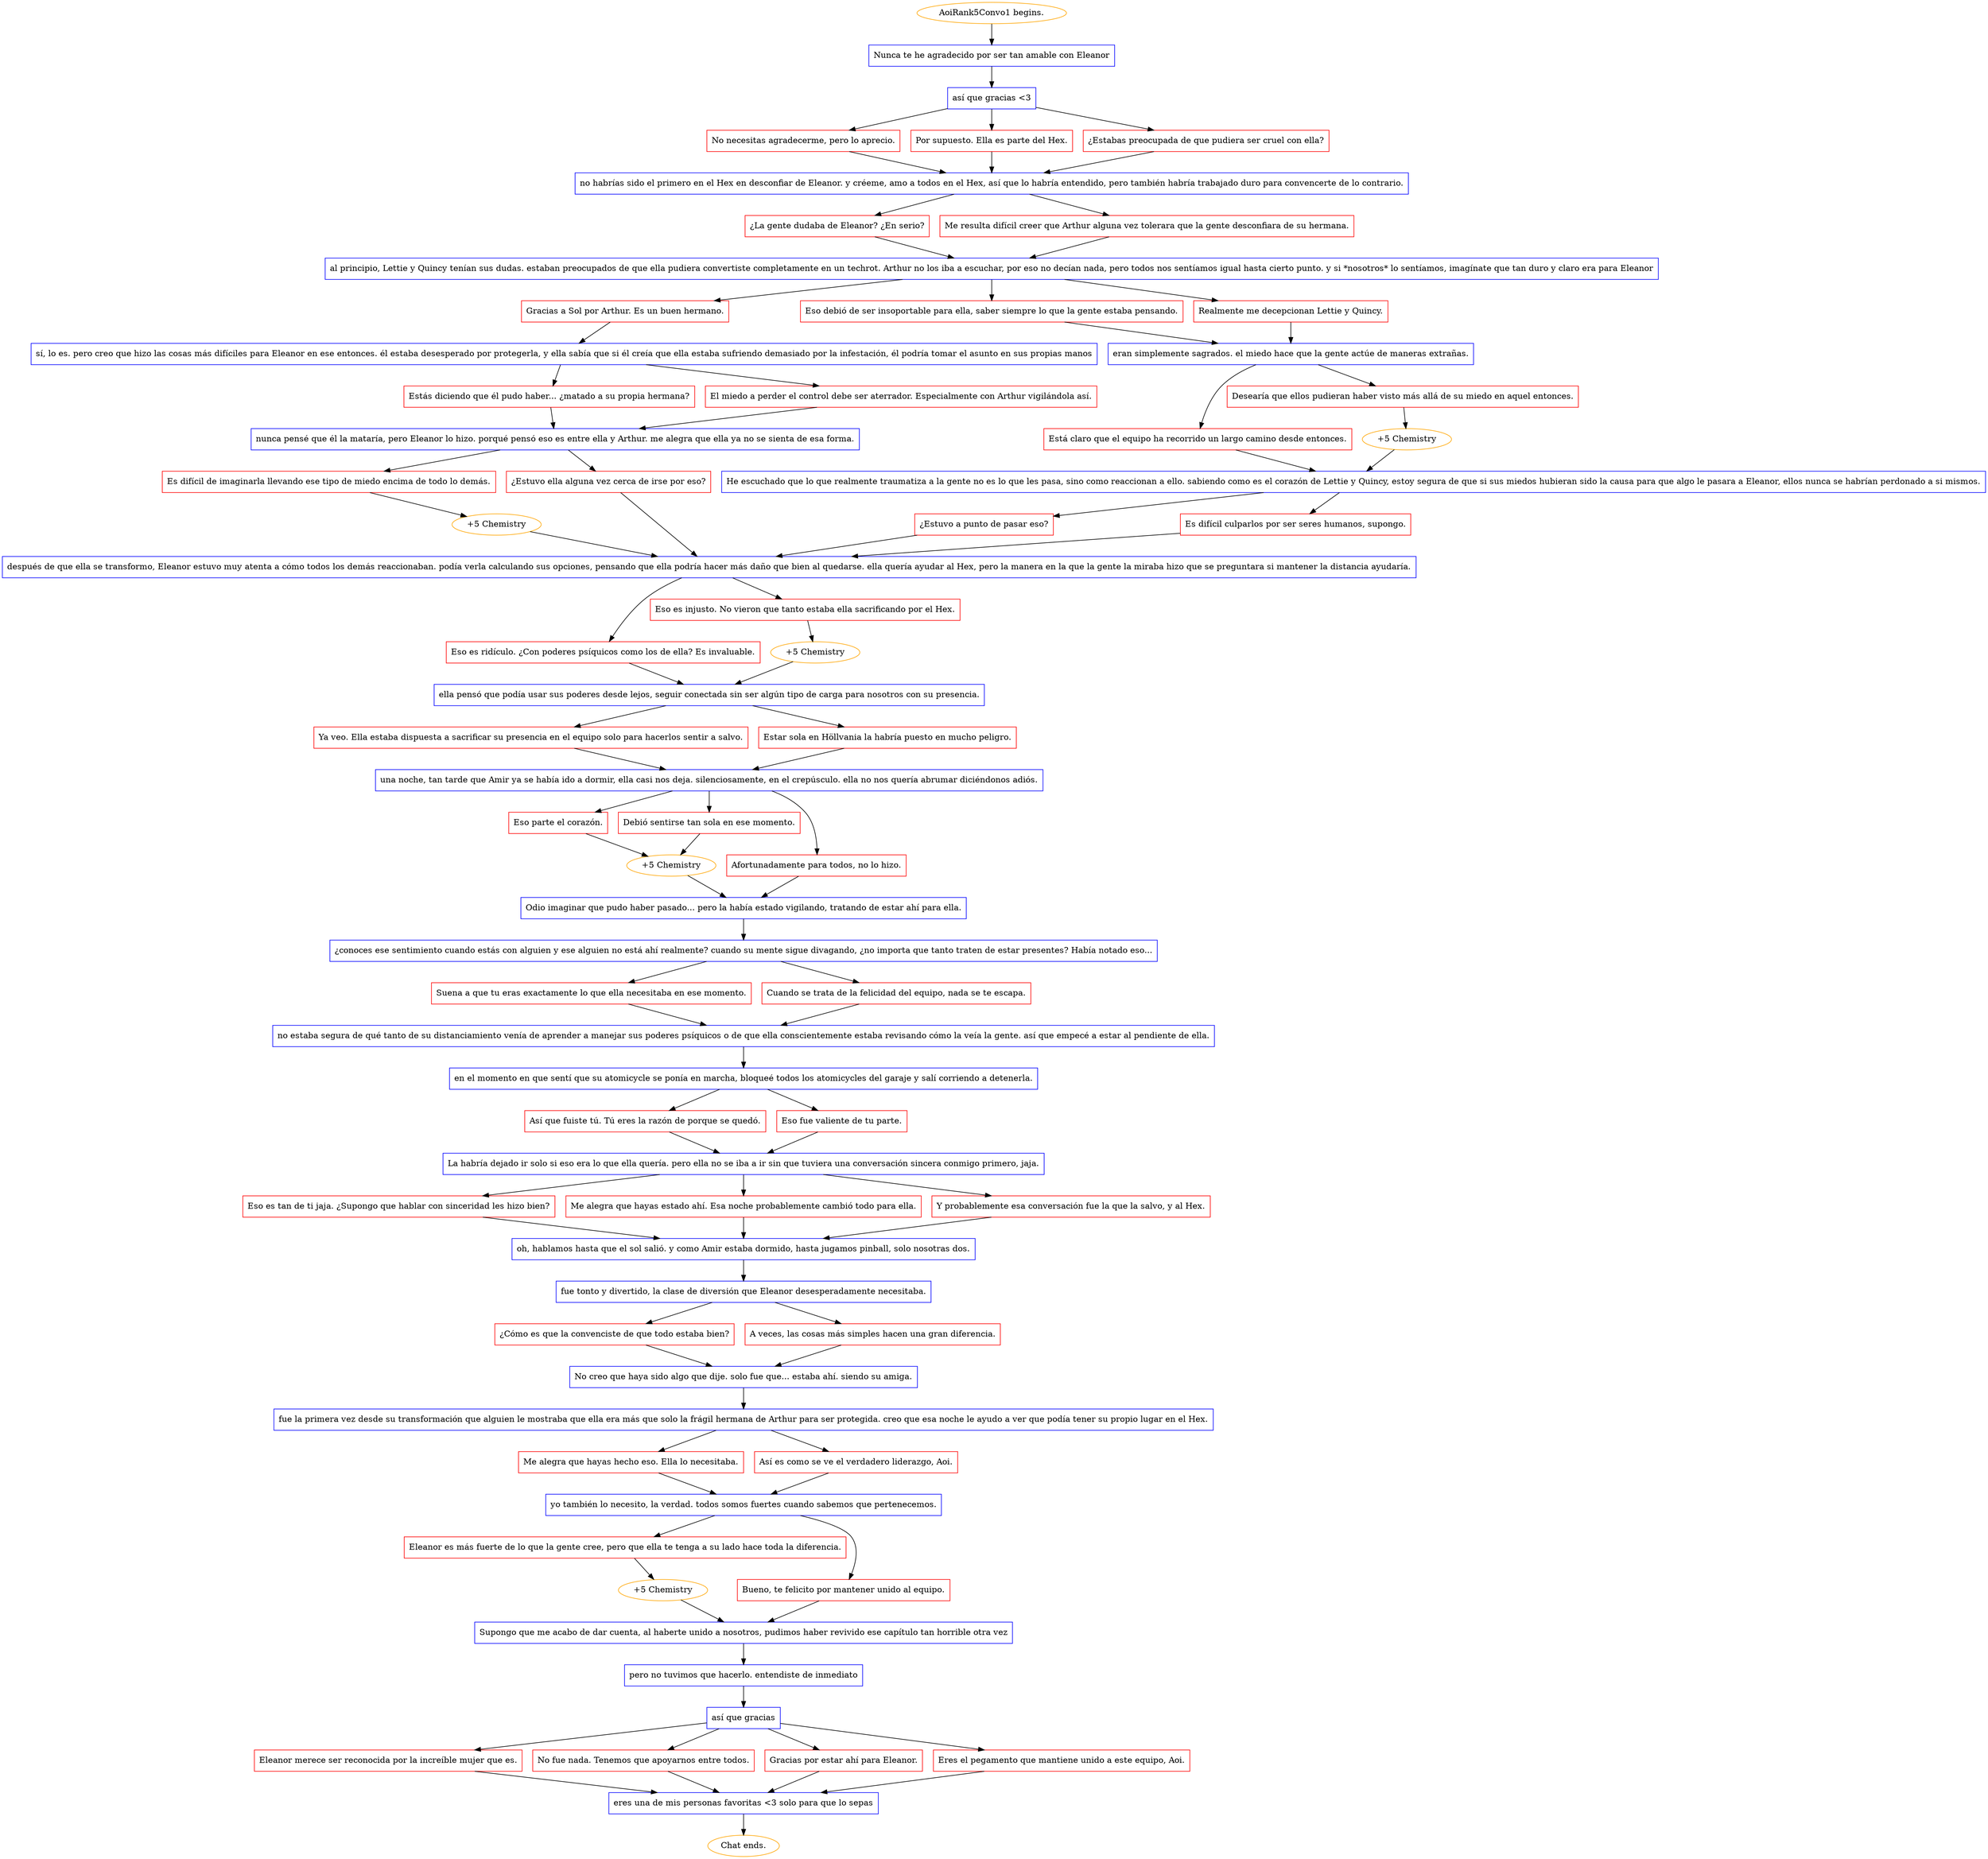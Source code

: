 digraph {
	"AoiRank5Convo1 begins." [color=orange];
		"AoiRank5Convo1 begins." -> j1589683903;
	j1589683903 [label="Nunca te he agradecido por ser tan amable con Eleanor",shape=box,color=blue];
		j1589683903 -> j2099731833;
	j2099731833 [label="así que gracias <3",shape=box,color=blue];
		j2099731833 -> j3386448731;
		j2099731833 -> j2001662883;
		j2099731833 -> j855438292;
	j3386448731 [label="No necesitas agradecerme, pero lo aprecio.",shape=box,color=red];
		j3386448731 -> j2727641665;
	j2001662883 [label="Por supuesto. Ella es parte del Hex.",shape=box,color=red];
		j2001662883 -> j2727641665;
	j855438292 [label="¿Estabas preocupada de que pudiera ser cruel con ella?",shape=box,color=red];
		j855438292 -> j2727641665;
	j2727641665 [label="no habrías sido el primero en el Hex en desconfiar de Eleanor. y créeme, amo a todos en el Hex, así que lo habría entendido, pero también habría trabajado duro para convencerte de lo contrario.",shape=box,color=blue];
		j2727641665 -> j2633466448;
		j2727641665 -> j2965040114;
	j2633466448 [label="¿La gente dudaba de Eleanor? ¿En serio?",shape=box,color=red];
		j2633466448 -> j4234571438;
	j2965040114 [label="Me resulta difícil creer que Arthur alguna vez tolerara que la gente desconfiara de su hermana.",shape=box,color=red];
		j2965040114 -> j4234571438;
	j4234571438 [label="al principio, Lettie y Quincy tenían sus dudas. estaban preocupados de que ella pudiera convertiste completamente en un techrot. Arthur no los iba a escuchar, por eso no decían nada, pero todos nos sentíamos igual hasta cierto punto. y si *nosotros* lo sentíamos, imagínate que tan duro y claro era para Eleanor",shape=box,color=blue];
		j4234571438 -> j3563488252;
		j4234571438 -> j3446802673;
		j4234571438 -> j2684024370;
	j3563488252 [label="Gracias a Sol por Arthur. Es un buen hermano.",shape=box,color=red];
		j3563488252 -> j1199056845;
	j3446802673 [label="Eso debió de ser insoportable para ella, saber siempre lo que la gente estaba pensando.",shape=box,color=red];
		j3446802673 -> j1101896336;
	j2684024370 [label="Realmente me decepcionan Lettie y Quincy.",shape=box,color=red];
		j2684024370 -> j1101896336;
	j1199056845 [label="sí, lo es. pero creo que hizo las cosas más difíciles para Eleanor en ese entonces. él estaba desesperado por protegerla, y ella sabía que si él creía que ella estaba sufriendo demasiado por la infestación, él podría tomar el asunto en sus propias manos",shape=box,color=blue];
		j1199056845 -> j2086212906;
		j1199056845 -> j2492877162;
	j1101896336 [label="eran simplemente sagrados. el miedo hace que la gente actúe de maneras extrañas.",shape=box,color=blue];
		j1101896336 -> j602278032;
		j1101896336 -> j3556827110;
	j2086212906 [label="Estás diciendo que él pudo haber... ¿matado a su propia hermana?",shape=box,color=red];
		j2086212906 -> j3088389471;
	j2492877162 [label="El miedo a perder el control debe ser aterrador. Especialmente con Arthur vigilándola así.",shape=box,color=red];
		j2492877162 -> j3088389471;
	j602278032 [label="Está claro que el equipo ha recorrido un largo camino desde entonces.",shape=box,color=red];
		j602278032 -> j3818778671;
	j3556827110 [label="Desearía que ellos pudieran haber visto más allá de su miedo en aquel entonces.",shape=box,color=red];
		j3556827110 -> j410906166;
	j3088389471 [label="nunca pensé que él la mataría, pero Eleanor lo hizo. porqué pensó eso es entre ella y Arthur. me alegra que ella ya no se sienta de esa forma.",shape=box,color=blue];
		j3088389471 -> j2461722839;
		j3088389471 -> j3742055569;
	j3818778671 [label="He escuchado que lo que realmente traumatiza a la gente no es lo que les pasa, sino como reaccionan a ello. sabiendo como es el corazón de Lettie y Quincy, estoy segura de que si sus miedos hubieran sido la causa para que algo le pasara a Eleanor, ellos nunca se habrían perdonado a si mismos.",shape=box,color=blue];
		j3818778671 -> j971386563;
		j3818778671 -> j1426541160;
	j410906166 [label="+5 Chemistry",color=orange];
		j410906166 -> j3818778671;
	j2461722839 [label="Es difícil de imaginarla llevando ese tipo de miedo encima de todo lo demás.",shape=box,color=red];
		j2461722839 -> j1340896960;
	j3742055569 [label="¿Estuvo ella alguna vez cerca de irse por eso?",shape=box,color=red];
		j3742055569 -> j3595531284;
	j971386563 [label="¿Estuvo a punto de pasar eso?",shape=box,color=red];
		j971386563 -> j3595531284;
	j1426541160 [label="Es difícil culparlos por ser seres humanos, supongo.",shape=box,color=red];
		j1426541160 -> j3595531284;
	j1340896960 [label="+5 Chemistry",color=orange];
		j1340896960 -> j3595531284;
	j3595531284 [label="después de que ella se transformo, Eleanor estuvo muy atenta a cómo todos los demás reaccionaban. podía verla calculando sus opciones, pensando que ella podría hacer más daño que bien al quedarse. ella quería ayudar al Hex, pero la manera en la que la gente la miraba hizo que se preguntara si mantener la distancia ayudaría.",shape=box,color=blue];
		j3595531284 -> j3623534733;
		j3595531284 -> j3739591027;
	j3623534733 [label="Eso es ridículo. ¿Con poderes psíquicos como los de ella? Es invaluable.",shape=box,color=red];
		j3623534733 -> j3705005467;
	j3739591027 [label="Eso es injusto. No vieron que tanto estaba ella sacrificando por el Hex.",shape=box,color=red];
		j3739591027 -> j1080767050;
	j3705005467 [label="ella pensó que podía usar sus poderes desde lejos, seguir conectada sin ser algún tipo de carga para nosotros con su presencia.",shape=box,color=blue];
		j3705005467 -> j304733207;
		j3705005467 -> j1762140955;
	j1080767050 [label="+5 Chemistry",color=orange];
		j1080767050 -> j3705005467;
	j304733207 [label="Ya veo. Ella estaba dispuesta a sacrificar su presencia en el equipo solo para hacerlos sentir a salvo.",shape=box,color=red];
		j304733207 -> j2259189959;
	j1762140955 [label="Estar sola en Höllvania la habría puesto en mucho peligro.",shape=box,color=red];
		j1762140955 -> j2259189959;
	j2259189959 [label="una noche, tan tarde que Amir ya se había ido a dormir, ella casi nos deja. silenciosamente, en el crepúsculo. ella no nos quería abrumar diciéndonos adiós.",shape=box,color=blue];
		j2259189959 -> j2924702117;
		j2259189959 -> j3808512304;
		j2259189959 -> j3485432556;
	j2924702117 [label="Eso parte el corazón.",shape=box,color=red];
		j2924702117 -> j1967237943;
	j3808512304 [label="Afortunadamente para todos, no lo hizo.",shape=box,color=red];
		j3808512304 -> j3242215482;
	j3485432556 [label="Debió sentirse tan sola en ese momento.",shape=box,color=red];
		j3485432556 -> j1967237943;
	j1967237943 [label="+5 Chemistry",color=orange];
		j1967237943 -> j3242215482;
	j3242215482 [label="Odio imaginar que pudo haber pasado... pero la había estado vigilando, tratando de estar ahí para ella.",shape=box,color=blue];
		j3242215482 -> j1598464521;
	j1598464521 [label="¿conoces ese sentimiento cuando estás con alguien y ese alguien no está ahí realmente? cuando su mente sigue divagando, ¿no importa que tanto traten de estar presentes? Había notado eso...",shape=box,color=blue];
		j1598464521 -> j1765187606;
		j1598464521 -> j2294120251;
	j1765187606 [label="Suena a que tu eras exactamente lo que ella necesitaba en ese momento.",shape=box,color=red];
		j1765187606 -> j4216065971;
	j2294120251 [label="Cuando se trata de la felicidad del equipo, nada se te escapa.",shape=box,color=red];
		j2294120251 -> j4216065971;
	j4216065971 [label="no estaba segura de qué tanto de su distanciamiento venía de aprender a manejar sus poderes psíquicos o de que ella conscientemente estaba revisando cómo la veía la gente. así que empecé a estar al pendiente de ella.",shape=box,color=blue];
		j4216065971 -> j2219760086;
	j2219760086 [label="en el momento en que sentí que su atomicycle se ponía en marcha, bloqueé todos los atomicycles del garaje y salí corriendo a detenerla.",shape=box,color=blue];
		j2219760086 -> j1181257991;
		j2219760086 -> j2027403809;
	j1181257991 [label="Así que fuiste tú. Tú eres la razón de porque se quedó.",shape=box,color=red];
		j1181257991 -> j2098191394;
	j2027403809 [label="Eso fue valiente de tu parte.",shape=box,color=red];
		j2027403809 -> j2098191394;
	j2098191394 [label="La habría dejado ir solo si eso era lo que ella quería. pero ella no se iba a ir sin que tuviera una conversación sincera conmigo primero, jaja.",shape=box,color=blue];
		j2098191394 -> j1210917246;
		j2098191394 -> j1986056010;
		j2098191394 -> j1947359395;
	j1210917246 [label="Eso es tan de ti jaja. ¿Supongo que hablar con sinceridad les hizo bien?",shape=box,color=red];
		j1210917246 -> j1292421290;
	j1986056010 [label="Me alegra que hayas estado ahí. Esa noche probablemente cambió todo para ella.",shape=box,color=red];
		j1986056010 -> j1292421290;
	j1947359395 [label="Y probablemente esa conversación fue la que la salvo, y al Hex.",shape=box,color=red];
		j1947359395 -> j1292421290;
	j1292421290 [label="oh, hablamos hasta que el sol salió. y como Amir estaba dormido, hasta jugamos pinball, solo nosotras dos.",shape=box,color=blue];
		j1292421290 -> j1083943470;
	j1083943470 [label="fue tonto y divertido, la clase de diversión que Eleanor desesperadamente necesitaba.",shape=box,color=blue];
		j1083943470 -> j1528005505;
		j1083943470 -> j1664582736;
	j1528005505 [label="¿Cómo es que la convenciste de que todo estaba bien?",shape=box,color=red];
		j1528005505 -> j1652772172;
	j1664582736 [label="A veces, las cosas más simples hacen una gran diferencia.",shape=box,color=red];
		j1664582736 -> j1652772172;
	j1652772172 [label="No creo que haya sido algo que dije. solo fue que... estaba ahí. siendo su amiga.",shape=box,color=blue];
		j1652772172 -> j2352871011;
	j2352871011 [label="fue la primera vez desde su transformación que alguien le mostraba que ella era más que solo la frágil hermana de Arthur para ser protegida. creo que esa noche le ayudo a ver que podía tener su propio lugar en el Hex.",shape=box,color=blue];
		j2352871011 -> j1339190458;
		j2352871011 -> j716141445;
	j1339190458 [label="Me alegra que hayas hecho eso. Ella lo necesitaba.",shape=box,color=red];
		j1339190458 -> j815371826;
	j716141445 [label="Así es como se ve el verdadero liderazgo, Aoi.",shape=box,color=red];
		j716141445 -> j815371826;
	j815371826 [label="yo también lo necesito, la verdad. todos somos fuertes cuando sabemos que pertenecemos.",shape=box,color=blue];
		j815371826 -> j427947891;
		j815371826 -> j3446859630;
	j427947891 [label="Eleanor es más fuerte de lo que la gente cree, pero que ella te tenga a su lado hace toda la diferencia.",shape=box,color=red];
		j427947891 -> j337030879;
	j3446859630 [label="Bueno, te felicito por mantener unido al equipo.",shape=box,color=red];
		j3446859630 -> j3093937429;
	j337030879 [label="+5 Chemistry",color=orange];
		j337030879 -> j3093937429;
	j3093937429 [label="Supongo que me acabo de dar cuenta, al haberte unido a nosotros, pudimos haber revivido ese capítulo tan horrible otra vez",shape=box,color=blue];
		j3093937429 -> j1743341464;
	j1743341464 [label="pero no tuvimos que hacerlo. entendiste de inmediato",shape=box,color=blue];
		j1743341464 -> j139388814;
	j139388814 [label="así que gracias",shape=box,color=blue];
		j139388814 -> j4249914932;
		j139388814 -> j440555090;
		j139388814 -> j910058759;
		j139388814 -> j1988764617;
	j4249914932 [label="Eleanor merece ser reconocida por la increíble mujer que es.",shape=box,color=red];
		j4249914932 -> j216598082;
	j440555090 [label="No fue nada. Tenemos que apoyarnos entre todos.",shape=box,color=red];
		j440555090 -> j216598082;
	j910058759 [label="Gracias por estar ahí para Eleanor.",shape=box,color=red];
		j910058759 -> j216598082;
	j1988764617 [label="Eres el pegamento que mantiene unido a este equipo, Aoi.",shape=box,color=red];
		j1988764617 -> j216598082;
	j216598082 [label="eres una de mis personas favoritas <3 solo para que lo sepas",shape=box,color=blue];
		j216598082 -> "Chat ends.";
	"Chat ends." [color=orange];
}